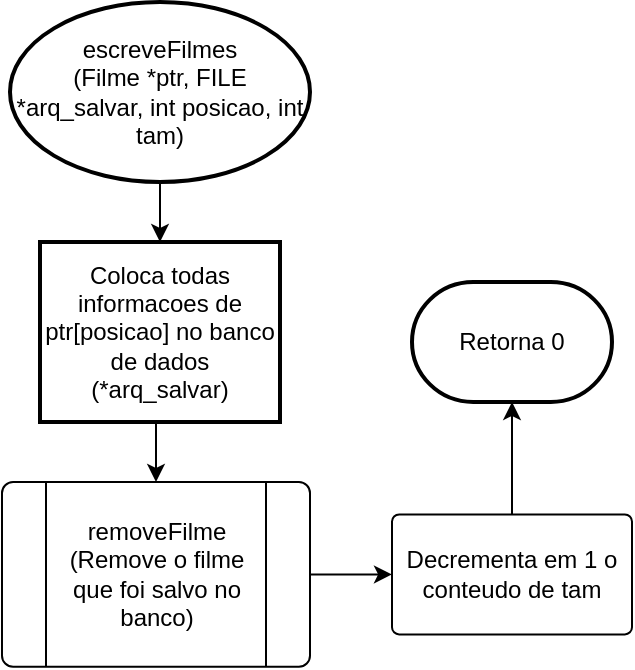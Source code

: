 <mxfile version="16.5.1" type="device"><diagram id="gS68W-IK0HKVTUURboKy" name="Página-1"><mxGraphModel dx="493" dy="316" grid="1" gridSize="10" guides="1" tooltips="1" connect="1" arrows="1" fold="1" page="1" pageScale="1" pageWidth="827" pageHeight="1169" math="0" shadow="0"><root><mxCell id="0"/><mxCell id="1" parent="0"/><mxCell id="6G6wFA6KoghQsQHqFgZg-2" value="" style="edgeStyle=orthogonalEdgeStyle;rounded=0;orthogonalLoop=1;jettySize=auto;html=1;" edge="1" parent="1" source="lzG-tiIj-bJo1EGCFtlO-1" target="6G6wFA6KoghQsQHqFgZg-1"><mxGeometry relative="1" as="geometry"/></mxCell><mxCell id="lzG-tiIj-bJo1EGCFtlO-1" value="escreveFilmes&lt;br&gt;(Filme *ptr, FILE *arq_salvar, int posicao, int tam)" style="strokeWidth=2;html=1;shape=mxgraph.flowchart.start_1;whiteSpace=wrap;" parent="1" vertex="1"><mxGeometry x="339" y="30" width="150" height="90" as="geometry"/></mxCell><mxCell id="6G6wFA6KoghQsQHqFgZg-4" style="edgeStyle=orthogonalEdgeStyle;rounded=0;orthogonalLoop=1;jettySize=auto;html=1;exitX=0.5;exitY=1;exitDx=0;exitDy=0;entryX=0.5;entryY=0;entryDx=0;entryDy=0;" edge="1" parent="1" source="6G6wFA6KoghQsQHqFgZg-1" target="6G6wFA6KoghQsQHqFgZg-3"><mxGeometry relative="1" as="geometry"/></mxCell><mxCell id="6G6wFA6KoghQsQHqFgZg-1" value="Coloca todas informacoes de ptr[posicao] no banco de dados (*arq_salvar)" style="whiteSpace=wrap;html=1;strokeWidth=2;" vertex="1" parent="1"><mxGeometry x="354" y="150" width="120" height="90" as="geometry"/></mxCell><mxCell id="6G6wFA6KoghQsQHqFgZg-6" value="" style="edgeStyle=orthogonalEdgeStyle;rounded=0;orthogonalLoop=1;jettySize=auto;html=1;" edge="1" parent="1" source="6G6wFA6KoghQsQHqFgZg-3" target="6G6wFA6KoghQsQHqFgZg-5"><mxGeometry relative="1" as="geometry"/></mxCell><mxCell id="6G6wFA6KoghQsQHqFgZg-3" value="removeFilme&lt;br&gt;(Remove o filme que foi salvo no banco)" style="verticalLabelPosition=middle;verticalAlign=middle;html=1;shape=process;whiteSpace=wrap;rounded=1;size=0.14;arcSize=6;labelPosition=center;align=center;" vertex="1" parent="1"><mxGeometry x="335" y="270" width="154" height="92.4" as="geometry"/></mxCell><mxCell id="6G6wFA6KoghQsQHqFgZg-8" style="edgeStyle=orthogonalEdgeStyle;rounded=0;orthogonalLoop=1;jettySize=auto;html=1;exitX=0.5;exitY=0;exitDx=0;exitDy=0;entryX=0.5;entryY=1;entryDx=0;entryDy=0;entryPerimeter=0;" edge="1" parent="1" source="6G6wFA6KoghQsQHqFgZg-5" target="6G6wFA6KoghQsQHqFgZg-7"><mxGeometry relative="1" as="geometry"/></mxCell><mxCell id="6G6wFA6KoghQsQHqFgZg-5" value="Decrementa em 1 o conteudo de tam" style="whiteSpace=wrap;html=1;rounded=1;arcSize=6;" vertex="1" parent="1"><mxGeometry x="530" y="286.2" width="120" height="60" as="geometry"/></mxCell><mxCell id="6G6wFA6KoghQsQHqFgZg-7" value="Retorna 0" style="strokeWidth=2;html=1;shape=mxgraph.flowchart.terminator;whiteSpace=wrap;" vertex="1" parent="1"><mxGeometry x="540" y="170" width="100" height="60" as="geometry"/></mxCell></root></mxGraphModel></diagram></mxfile>